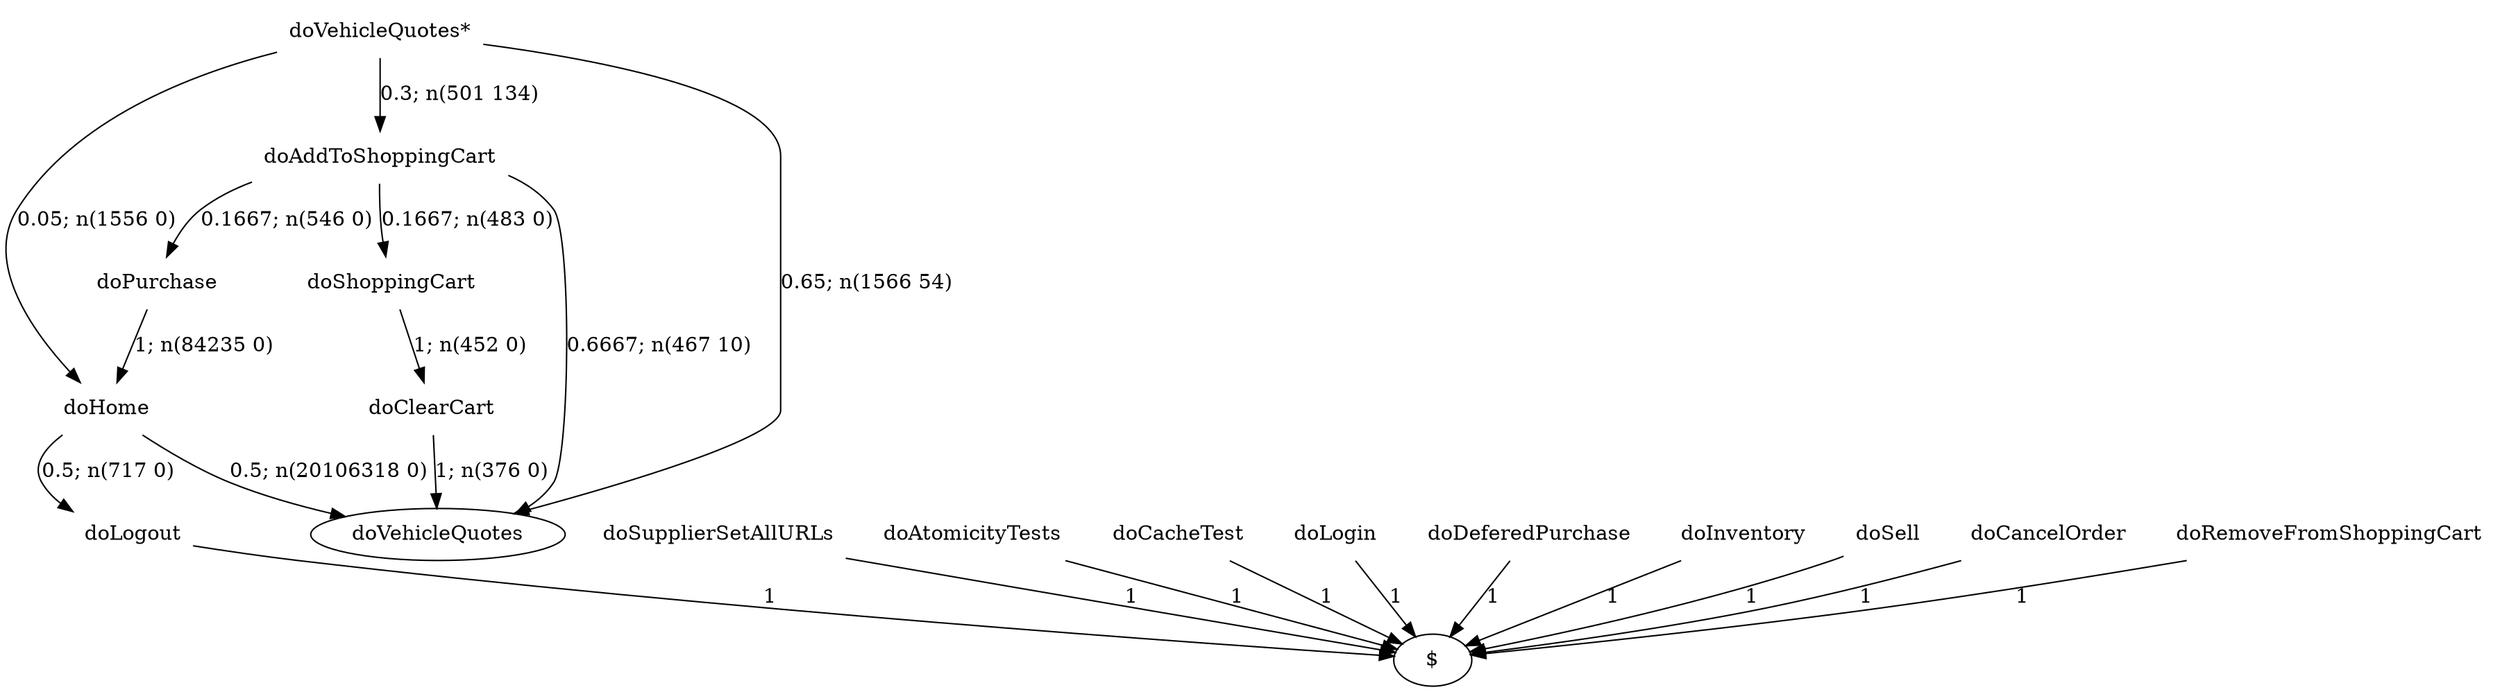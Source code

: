 digraph G {"doVehicleQuotes*" [label="doVehicleQuotes*",shape=none];"doSupplierSetAllURLs" [label="doSupplierSetAllURLs",shape=none];"doAtomicityTests" [label="doAtomicityTests",shape=none];"doCacheTest" [label="doCacheTest",shape=none];"doLogin" [label="doLogin",shape=none];"doAddToShoppingCart" [label="doAddToShoppingCart",shape=none];"doDeferedPurchase" [label="doDeferedPurchase",shape=none];"doHome" [label="doHome",shape=none];"doShoppingCart" [label="doShoppingCart",shape=none];"doClearCart" [label="doClearCart",shape=none];"doPurchase" [label="doPurchase",shape=none];"doInventory" [label="doInventory",shape=none];"doSell" [label="doSell",shape=none];"doLogout" [label="doLogout",shape=none];"doCancelOrder" [label="doCancelOrder",shape=none];"doRemoveFromShoppingCart" [label="doRemoveFromShoppingCart",shape=none];"doVehicleQuotes*"->"doVehicleQuotes" [style=solid,label="0.65; n(1566 54)"];"doVehicleQuotes*"->"doAddToShoppingCart" [style=solid,label="0.3; n(501 134)"];"doVehicleQuotes*"->"doHome" [style=solid,label="0.05; n(1556 0)"];"doSupplierSetAllURLs"->"$" [style=solid,label="1"];"doAtomicityTests"->"$" [style=solid,label="1"];"doCacheTest"->"$" [style=solid,label="1"];"doLogin"->"$" [style=solid,label="1"];"doAddToShoppingCart"->"doVehicleQuotes" [style=solid,label="0.6667; n(467 10)"];"doAddToShoppingCart"->"doShoppingCart" [style=solid,label="0.1667; n(483 0)"];"doAddToShoppingCart"->"doPurchase" [style=solid,label="0.1667; n(546 0)"];"doDeferedPurchase"->"$" [style=solid,label="1"];"doHome"->"doVehicleQuotes" [style=solid,label="0.5; n(20106318 0)"];"doHome"->"doLogout" [style=solid,label="0.5; n(717 0)"];"doShoppingCart"->"doClearCart" [style=solid,label="1; n(452 0)"];"doClearCart"->"doVehicleQuotes" [style=solid,label="1; n(376 0)"];"doPurchase"->"doHome" [style=solid,label="1; n(84235 0)"];"doInventory"->"$" [style=solid,label="1"];"doSell"->"$" [style=solid,label="1"];"doLogout"->"$" [style=solid,label="1"];"doCancelOrder"->"$" [style=solid,label="1"];"doRemoveFromShoppingCart"->"$" [style=solid,label="1"];}